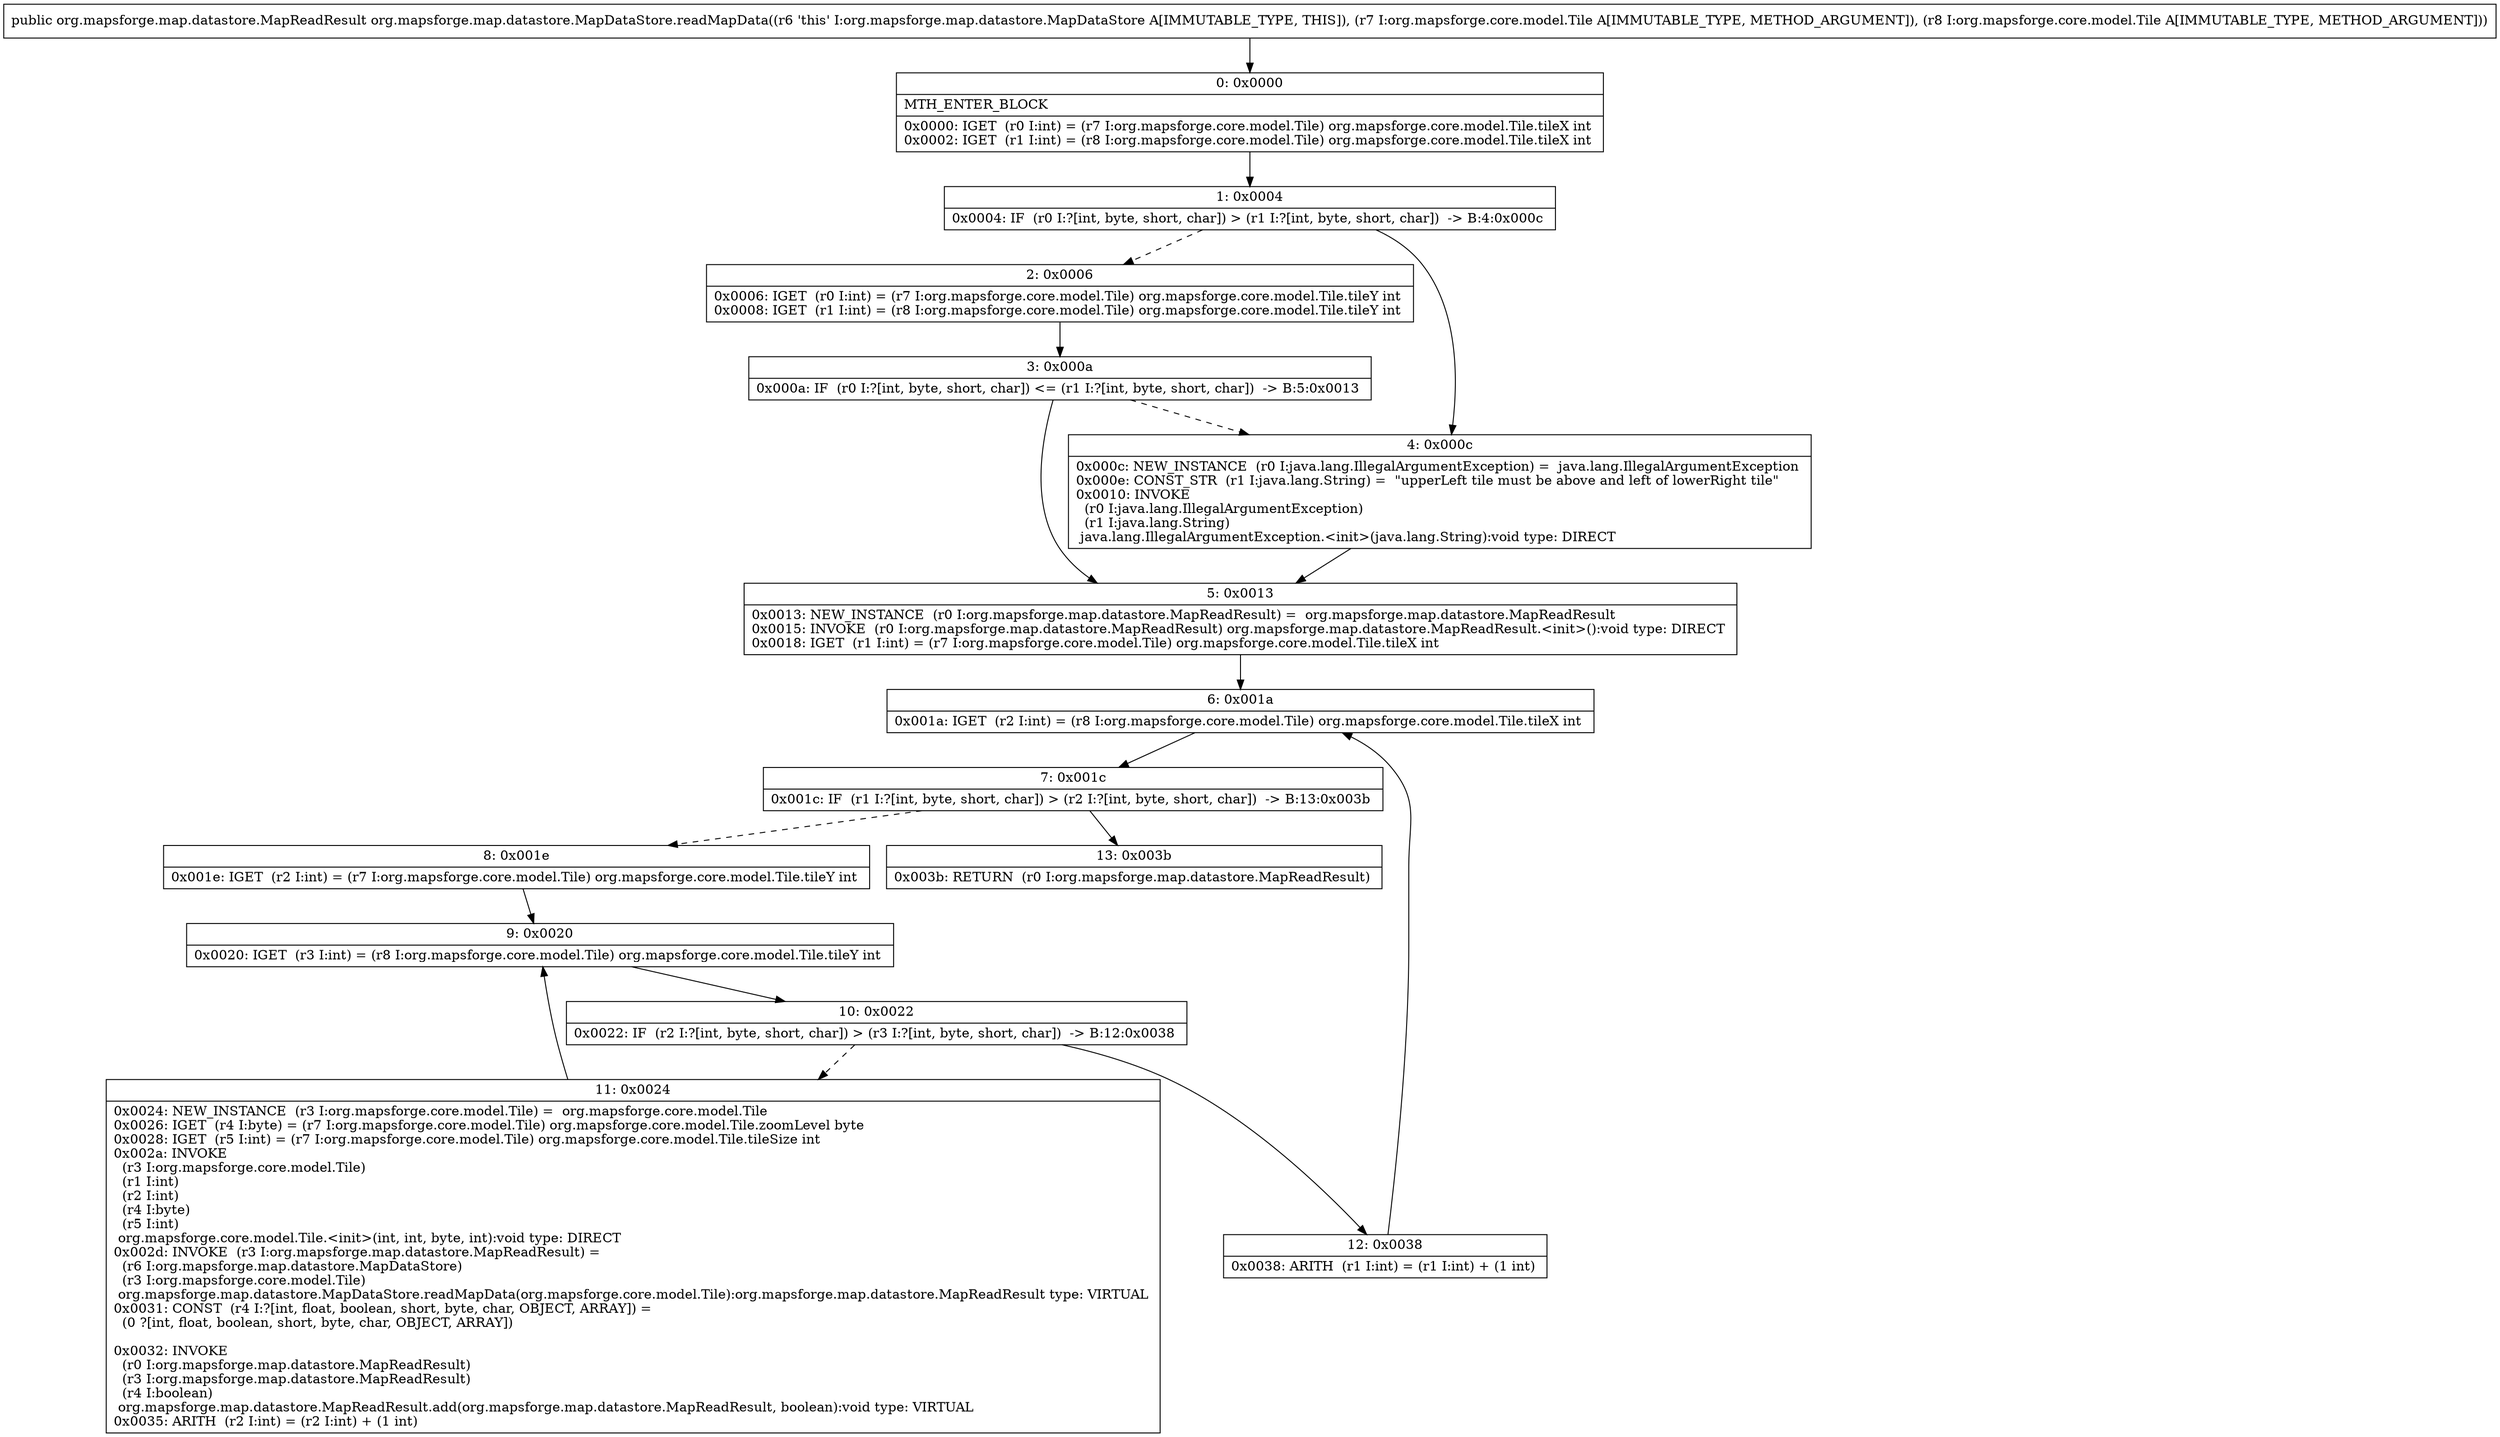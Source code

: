 digraph "CFG fororg.mapsforge.map.datastore.MapDataStore.readMapData(Lorg\/mapsforge\/core\/model\/Tile;Lorg\/mapsforge\/core\/model\/Tile;)Lorg\/mapsforge\/map\/datastore\/MapReadResult;" {
Node_0 [shape=record,label="{0\:\ 0x0000|MTH_ENTER_BLOCK\l|0x0000: IGET  (r0 I:int) = (r7 I:org.mapsforge.core.model.Tile) org.mapsforge.core.model.Tile.tileX int \l0x0002: IGET  (r1 I:int) = (r8 I:org.mapsforge.core.model.Tile) org.mapsforge.core.model.Tile.tileX int \l}"];
Node_1 [shape=record,label="{1\:\ 0x0004|0x0004: IF  (r0 I:?[int, byte, short, char]) \> (r1 I:?[int, byte, short, char])  \-\> B:4:0x000c \l}"];
Node_2 [shape=record,label="{2\:\ 0x0006|0x0006: IGET  (r0 I:int) = (r7 I:org.mapsforge.core.model.Tile) org.mapsforge.core.model.Tile.tileY int \l0x0008: IGET  (r1 I:int) = (r8 I:org.mapsforge.core.model.Tile) org.mapsforge.core.model.Tile.tileY int \l}"];
Node_3 [shape=record,label="{3\:\ 0x000a|0x000a: IF  (r0 I:?[int, byte, short, char]) \<= (r1 I:?[int, byte, short, char])  \-\> B:5:0x0013 \l}"];
Node_4 [shape=record,label="{4\:\ 0x000c|0x000c: NEW_INSTANCE  (r0 I:java.lang.IllegalArgumentException) =  java.lang.IllegalArgumentException \l0x000e: CONST_STR  (r1 I:java.lang.String) =  \"upperLeft tile must be above and left of lowerRight tile\" \l0x0010: INVOKE  \l  (r0 I:java.lang.IllegalArgumentException)\l  (r1 I:java.lang.String)\l java.lang.IllegalArgumentException.\<init\>(java.lang.String):void type: DIRECT \l}"];
Node_5 [shape=record,label="{5\:\ 0x0013|0x0013: NEW_INSTANCE  (r0 I:org.mapsforge.map.datastore.MapReadResult) =  org.mapsforge.map.datastore.MapReadResult \l0x0015: INVOKE  (r0 I:org.mapsforge.map.datastore.MapReadResult) org.mapsforge.map.datastore.MapReadResult.\<init\>():void type: DIRECT \l0x0018: IGET  (r1 I:int) = (r7 I:org.mapsforge.core.model.Tile) org.mapsforge.core.model.Tile.tileX int \l}"];
Node_6 [shape=record,label="{6\:\ 0x001a|0x001a: IGET  (r2 I:int) = (r8 I:org.mapsforge.core.model.Tile) org.mapsforge.core.model.Tile.tileX int \l}"];
Node_7 [shape=record,label="{7\:\ 0x001c|0x001c: IF  (r1 I:?[int, byte, short, char]) \> (r2 I:?[int, byte, short, char])  \-\> B:13:0x003b \l}"];
Node_8 [shape=record,label="{8\:\ 0x001e|0x001e: IGET  (r2 I:int) = (r7 I:org.mapsforge.core.model.Tile) org.mapsforge.core.model.Tile.tileY int \l}"];
Node_9 [shape=record,label="{9\:\ 0x0020|0x0020: IGET  (r3 I:int) = (r8 I:org.mapsforge.core.model.Tile) org.mapsforge.core.model.Tile.tileY int \l}"];
Node_10 [shape=record,label="{10\:\ 0x0022|0x0022: IF  (r2 I:?[int, byte, short, char]) \> (r3 I:?[int, byte, short, char])  \-\> B:12:0x0038 \l}"];
Node_11 [shape=record,label="{11\:\ 0x0024|0x0024: NEW_INSTANCE  (r3 I:org.mapsforge.core.model.Tile) =  org.mapsforge.core.model.Tile \l0x0026: IGET  (r4 I:byte) = (r7 I:org.mapsforge.core.model.Tile) org.mapsforge.core.model.Tile.zoomLevel byte \l0x0028: IGET  (r5 I:int) = (r7 I:org.mapsforge.core.model.Tile) org.mapsforge.core.model.Tile.tileSize int \l0x002a: INVOKE  \l  (r3 I:org.mapsforge.core.model.Tile)\l  (r1 I:int)\l  (r2 I:int)\l  (r4 I:byte)\l  (r5 I:int)\l org.mapsforge.core.model.Tile.\<init\>(int, int, byte, int):void type: DIRECT \l0x002d: INVOKE  (r3 I:org.mapsforge.map.datastore.MapReadResult) = \l  (r6 I:org.mapsforge.map.datastore.MapDataStore)\l  (r3 I:org.mapsforge.core.model.Tile)\l org.mapsforge.map.datastore.MapDataStore.readMapData(org.mapsforge.core.model.Tile):org.mapsforge.map.datastore.MapReadResult type: VIRTUAL \l0x0031: CONST  (r4 I:?[int, float, boolean, short, byte, char, OBJECT, ARRAY]) = \l  (0 ?[int, float, boolean, short, byte, char, OBJECT, ARRAY])\l \l0x0032: INVOKE  \l  (r0 I:org.mapsforge.map.datastore.MapReadResult)\l  (r3 I:org.mapsforge.map.datastore.MapReadResult)\l  (r4 I:boolean)\l org.mapsforge.map.datastore.MapReadResult.add(org.mapsforge.map.datastore.MapReadResult, boolean):void type: VIRTUAL \l0x0035: ARITH  (r2 I:int) = (r2 I:int) + (1 int) \l}"];
Node_12 [shape=record,label="{12\:\ 0x0038|0x0038: ARITH  (r1 I:int) = (r1 I:int) + (1 int) \l}"];
Node_13 [shape=record,label="{13\:\ 0x003b|0x003b: RETURN  (r0 I:org.mapsforge.map.datastore.MapReadResult) \l}"];
MethodNode[shape=record,label="{public org.mapsforge.map.datastore.MapReadResult org.mapsforge.map.datastore.MapDataStore.readMapData((r6 'this' I:org.mapsforge.map.datastore.MapDataStore A[IMMUTABLE_TYPE, THIS]), (r7 I:org.mapsforge.core.model.Tile A[IMMUTABLE_TYPE, METHOD_ARGUMENT]), (r8 I:org.mapsforge.core.model.Tile A[IMMUTABLE_TYPE, METHOD_ARGUMENT])) }"];
MethodNode -> Node_0;
Node_0 -> Node_1;
Node_1 -> Node_2[style=dashed];
Node_1 -> Node_4;
Node_2 -> Node_3;
Node_3 -> Node_4[style=dashed];
Node_3 -> Node_5;
Node_4 -> Node_5;
Node_5 -> Node_6;
Node_6 -> Node_7;
Node_7 -> Node_8[style=dashed];
Node_7 -> Node_13;
Node_8 -> Node_9;
Node_9 -> Node_10;
Node_10 -> Node_11[style=dashed];
Node_10 -> Node_12;
Node_11 -> Node_9;
Node_12 -> Node_6;
}


